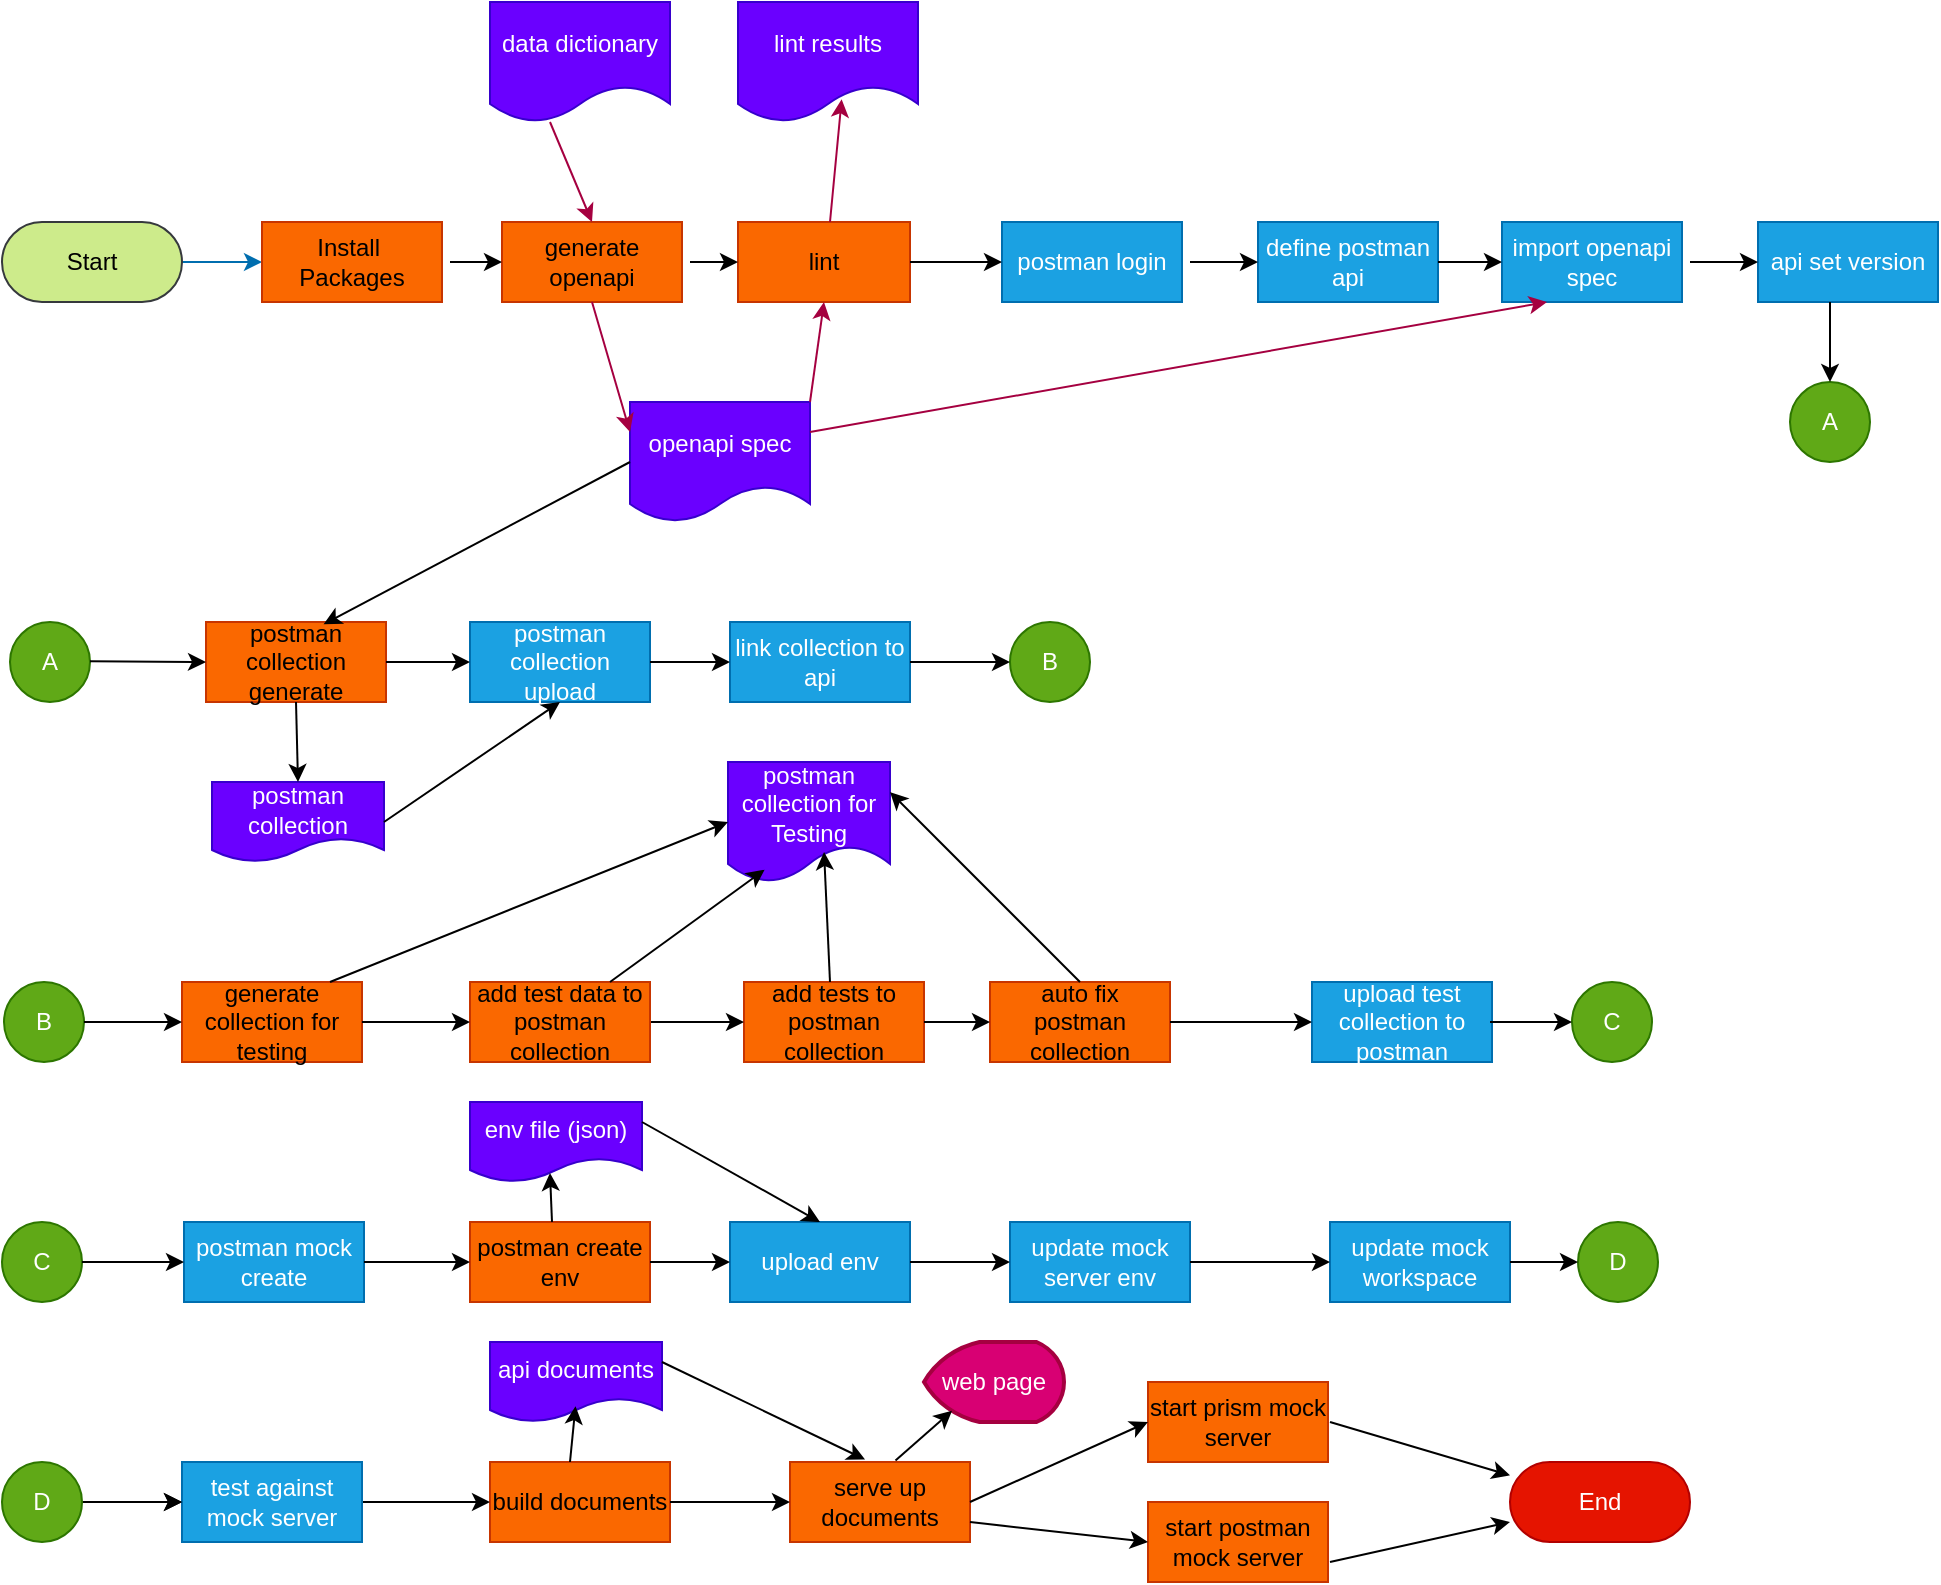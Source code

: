 <mxfile version="24.7.17">
  <diagram id="kgpKYQtTHZ0yAKxKKP6v" name="Page-1">
    <mxGraphModel dx="2441" dy="836" grid="1" gridSize="10" guides="1" tooltips="1" connect="1" arrows="1" fold="1" page="1" pageScale="1" pageWidth="1100" pageHeight="850" math="0" shadow="0">
      <root>
        <mxCell id="0" />
        <mxCell id="1" parent="0" />
        <mxCell id="soAuHpVcPObN9e2wOpiU-68" style="edgeStyle=orthogonalEdgeStyle;rounded=0;orthogonalLoop=1;jettySize=auto;html=1;exitX=1;exitY=0.5;exitDx=0;exitDy=0;entryX=0;entryY=0.5;entryDx=0;entryDy=0;fillColor=#1ba1e2;strokeColor=#006EAF;" edge="1" parent="1" source="3nuBFxr9cyL0pnOWT2aG-6" target="soAuHpVcPObN9e2wOpiU-8">
          <mxGeometry relative="1" as="geometry" />
        </mxCell>
        <mxCell id="3nuBFxr9cyL0pnOWT2aG-6" value="Start" style="rounded=1;whiteSpace=wrap;html=1;arcSize=50;fillColor=#cdeb8b;strokeColor=#36393d;" parent="1" vertex="1">
          <mxGeometry x="-1034" y="150" width="90" height="40" as="geometry" />
        </mxCell>
        <mxCell id="3nuBFxr9cyL0pnOWT2aG-7" value="serve up documents" style="rounded=0;whiteSpace=wrap;html=1;fillColor=#fa6800;fontColor=#000000;strokeColor=#C73500;" parent="1" vertex="1">
          <mxGeometry x="-640" y="770" width="90" height="40" as="geometry" />
        </mxCell>
        <mxCell id="3nuBFxr9cyL0pnOWT2aG-17" value="postman login" style="rounded=0;whiteSpace=wrap;html=1;fillColor=#1ba1e2;fontColor=#ffffff;strokeColor=#006EAF;" parent="1" vertex="1">
          <mxGeometry x="-534" y="150" width="90" height="40" as="geometry" />
        </mxCell>
        <mxCell id="3nuBFxr9cyL0pnOWT2aG-10" value="define postman api" style="rounded=0;whiteSpace=wrap;html=1;fillColor=#1ba1e2;fontColor=#ffffff;strokeColor=#006EAF;" parent="1" vertex="1">
          <mxGeometry x="-406" y="150" width="90" height="40" as="geometry" />
        </mxCell>
        <mxCell id="3nuBFxr9cyL0pnOWT2aG-20" value="build documents" style="rounded=0;whiteSpace=wrap;html=1;fillColor=#fa6800;fontColor=#000000;strokeColor=#C73500;" parent="1" vertex="1">
          <mxGeometry x="-790" y="770" width="90" height="40" as="geometry" />
        </mxCell>
        <mxCell id="3nuBFxr9cyL0pnOWT2aG-14" value="End" style="rounded=1;whiteSpace=wrap;html=1;arcSize=50;fillColor=#e51400;fontColor=#ffffff;strokeColor=#B20000;" parent="1" vertex="1">
          <mxGeometry x="-280" y="770" width="90" height="40" as="geometry" />
        </mxCell>
        <mxCell id="soAuHpVcPObN9e2wOpiU-4" value="postman collection upload" style="rounded=0;whiteSpace=wrap;html=1;fillColor=#1ba1e2;fontColor=#ffffff;strokeColor=#006EAF;" vertex="1" parent="1">
          <mxGeometry x="-800" y="350.0" width="90" height="40" as="geometry" />
        </mxCell>
        <mxCell id="soAuHpVcPObN9e2wOpiU-5" value="postman collection generate" style="rounded=0;whiteSpace=wrap;html=1;fillColor=#fa6800;fontColor=#000000;strokeColor=#C73500;" vertex="1" parent="1">
          <mxGeometry x="-932" y="350.0" width="90" height="40" as="geometry" />
        </mxCell>
        <mxCell id="soAuHpVcPObN9e2wOpiU-6" value="lint" style="rounded=0;whiteSpace=wrap;html=1;fillColor=#fa6800;fontColor=#000000;strokeColor=#C73500;" vertex="1" parent="1">
          <mxGeometry x="-666" y="150" width="86" height="40" as="geometry" />
        </mxCell>
        <mxCell id="soAuHpVcPObN9e2wOpiU-8" value="Install&amp;nbsp;&lt;div&gt;Packages&lt;/div&gt;" style="rounded=0;whiteSpace=wrap;html=1;fillColor=#fa6800;fontColor=#000000;strokeColor=#C73500;" vertex="1" parent="1">
          <mxGeometry x="-904" y="150" width="90" height="40" as="geometry" />
        </mxCell>
        <mxCell id="soAuHpVcPObN9e2wOpiU-10" value="upload env" style="rounded=0;whiteSpace=wrap;html=1;fillColor=#1ba1e2;fontColor=#ffffff;strokeColor=#006EAF;" vertex="1" parent="1">
          <mxGeometry x="-670" y="650" width="90" height="40" as="geometry" />
        </mxCell>
        <mxCell id="soAuHpVcPObN9e2wOpiU-11" value="postman create env" style="rounded=0;whiteSpace=wrap;html=1;fillColor=#fa6800;fontColor=#000000;strokeColor=#C73500;" vertex="1" parent="1">
          <mxGeometry x="-800" y="650" width="90" height="40" as="geometry" />
        </mxCell>
        <mxCell id="soAuHpVcPObN9e2wOpiU-12" value="postman mock create" style="rounded=0;whiteSpace=wrap;html=1;fillColor=#1ba1e2;fontColor=#ffffff;strokeColor=#006EAF;" vertex="1" parent="1">
          <mxGeometry x="-943" y="650" width="90" height="40" as="geometry" />
        </mxCell>
        <mxCell id="soAuHpVcPObN9e2wOpiU-13" value="upload test collection to postman" style="rounded=0;whiteSpace=wrap;html=1;fillColor=#1ba1e2;strokeColor=#006EAF;fontColor=#ffffff;" vertex="1" parent="1">
          <mxGeometry x="-379" y="530.0" width="90" height="40" as="geometry" />
        </mxCell>
        <mxCell id="soAuHpVcPObN9e2wOpiU-14" value="add tests to postman collection" style="rounded=0;whiteSpace=wrap;html=1;fillColor=#fa6800;strokeColor=#C73500;fontColor=#000000;" vertex="1" parent="1">
          <mxGeometry x="-663" y="530.0" width="90" height="40" as="geometry" />
        </mxCell>
        <mxCell id="soAuHpVcPObN9e2wOpiU-15" value="auto fix postman collection" style="rounded=0;whiteSpace=wrap;html=1;fillColor=#fa6800;strokeColor=#C73500;fontColor=#000000;" vertex="1" parent="1">
          <mxGeometry x="-540" y="530.0" width="90" height="40" as="geometry" />
        </mxCell>
        <mxCell id="soAuHpVcPObN9e2wOpiU-16" value="generate openapi" style="rounded=0;whiteSpace=wrap;html=1;fillColor=#fa6800;fontColor=#000000;strokeColor=#C73500;" vertex="1" parent="1">
          <mxGeometry x="-784" y="150" width="90" height="40" as="geometry" />
        </mxCell>
        <mxCell id="soAuHpVcPObN9e2wOpiU-17" value="import openapi spec" style="rounded=0;whiteSpace=wrap;html=1;fillColor=#1ba1e2;fontColor=#ffffff;strokeColor=#006EAF;" vertex="1" parent="1">
          <mxGeometry x="-284" y="150" width="90" height="40" as="geometry" />
        </mxCell>
        <mxCell id="soAuHpVcPObN9e2wOpiU-18" value="api set version" style="rounded=0;whiteSpace=wrap;html=1;fillColor=#1ba1e2;fontColor=#ffffff;strokeColor=#006EAF;" vertex="1" parent="1">
          <mxGeometry x="-156" y="150" width="90" height="40" as="geometry" />
        </mxCell>
        <mxCell id="soAuHpVcPObN9e2wOpiU-101" style="edgeStyle=orthogonalEdgeStyle;rounded=0;orthogonalLoop=1;jettySize=auto;html=1;exitX=1;exitY=0.5;exitDx=0;exitDy=0;entryX=0;entryY=0.5;entryDx=0;entryDy=0;" edge="1" parent="1" source="soAuHpVcPObN9e2wOpiU-19" target="soAuHpVcPObN9e2wOpiU-14">
          <mxGeometry relative="1" as="geometry" />
        </mxCell>
        <mxCell id="soAuHpVcPObN9e2wOpiU-19" value="add test data to postman collection" style="rounded=0;whiteSpace=wrap;html=1;fillColor=#fa6800;strokeColor=#C73500;fontColor=#000000;" vertex="1" parent="1">
          <mxGeometry x="-800" y="530.0" width="90" height="40" as="geometry" />
        </mxCell>
        <mxCell id="soAuHpVcPObN9e2wOpiU-125" style="edgeStyle=orthogonalEdgeStyle;rounded=0;orthogonalLoop=1;jettySize=auto;html=1;exitX=1;exitY=0.5;exitDx=0;exitDy=0;entryX=0;entryY=0.5;entryDx=0;entryDy=0;" edge="1" parent="1" source="soAuHpVcPObN9e2wOpiU-23" target="3nuBFxr9cyL0pnOWT2aG-20">
          <mxGeometry relative="1" as="geometry" />
        </mxCell>
        <mxCell id="soAuHpVcPObN9e2wOpiU-23" value="test against mock server" style="rounded=0;whiteSpace=wrap;html=1;fillColor=#1ba1e2;fontColor=#ffffff;strokeColor=#006EAF;" vertex="1" parent="1">
          <mxGeometry x="-944" y="770" width="90" height="40" as="geometry" />
        </mxCell>
        <mxCell id="soAuHpVcPObN9e2wOpiU-24" value="start postman mock server" style="rounded=0;whiteSpace=wrap;html=1;fillColor=#fa6800;fontColor=#000000;strokeColor=#C73500;" vertex="1" parent="1">
          <mxGeometry x="-461" y="790" width="90" height="40" as="geometry" />
        </mxCell>
        <mxCell id="soAuHpVcPObN9e2wOpiU-26" value="update mock workspace" style="rounded=0;whiteSpace=wrap;html=1;fillColor=#1ba1e2;fontColor=#ffffff;strokeColor=#006EAF;" vertex="1" parent="1">
          <mxGeometry x="-370" y="650" width="90" height="40" as="geometry" />
        </mxCell>
        <mxCell id="soAuHpVcPObN9e2wOpiU-33" value="link collection to api" style="rounded=0;whiteSpace=wrap;html=1;fillColor=#1ba1e2;fontColor=#ffffff;strokeColor=#006EAF;" vertex="1" parent="1">
          <mxGeometry x="-670" y="350" width="90" height="40" as="geometry" />
        </mxCell>
        <mxCell id="soAuHpVcPObN9e2wOpiU-36" value="start pris&lt;span style=&quot;color: rgba(0, 0, 0, 0); font-family: monospace; font-size: 0px; text-align: start; text-wrap: nowrap;&quot;&gt;%3CmxGraphModel%3E%3Croot%3E%3CmxCell%20id%3D%220%22%2F%3E%3CmxCell%20id%3D%221%22%20parent%3D%220%22%2F%3E%3CmxCell%20id%3D%222%22%20value%3D%22build%20documents%22%20style%3D%22rounded%3D0%3BwhiteSpace%3Dwrap%3Bhtml%3D1%3B%22%20vertex%3D%221%22%20parent%3D%221%22%3E%3CmxGeometry%20x%3D%22-1078%22%20y%3D%22520%22%20width%3D%2290%22%20height%3D%2240%22%20as%3D%22geometry%22%2F%3E%3C%2FmxCell%3E%3C%2Froot%3E%3C%2FmxGraphModel%3E&lt;/span&gt;&lt;span style=&quot;color: rgba(0, 0, 0, 0); font-family: monospace; font-size: 0px; text-align: start; text-wrap: nowrap;&quot;&gt;%3CmxGraphModel%3E%3Croot%3E%3CmxCell%20id%3D%220%22%2F%3E%3CmxCell%20id%3D%221%22%20parent%3D%220%22%2F%3E%3CmxCell%20id%3D%222%22%20value%3D%22build%20documents%22%20style%3D%22rounded%3D0%3BwhiteSpace%3Dwrap%3Bhtml%3D1%3B%22%20vertex%3D%221%22%20parent%3D%221%22%3E%3CmxGeometry%20x%3D%22-1078%22%20y%3D%22520%22%20width%3D%2290%22%20height%3D%2240%22%20as%3D%22geometry%22%2F%3E%3C%2FmxCell%3E%3C%2Froot%3E%3C%2FmxGraphModel%3E&lt;/span&gt;m mock server" style="rounded=0;whiteSpace=wrap;html=1;fillColor=#fa6800;fontColor=#000000;strokeColor=#C73500;" vertex="1" parent="1">
          <mxGeometry x="-461" y="730" width="90" height="40" as="geometry" />
        </mxCell>
        <mxCell id="soAuHpVcPObN9e2wOpiU-37" value="update mock server env" style="rounded=0;whiteSpace=wrap;html=1;fillColor=#1ba1e2;fontColor=#ffffff;strokeColor=#006EAF;" vertex="1" parent="1">
          <mxGeometry x="-530" y="650" width="90" height="40" as="geometry" />
        </mxCell>
        <mxCell id="soAuHpVcPObN9e2wOpiU-47" value="postman collection" style="shape=document;whiteSpace=wrap;html=1;boundedLbl=1;fillColor=#6a00ff;fontColor=#ffffff;strokeColor=#3700CC;" vertex="1" parent="1">
          <mxGeometry x="-929" y="430" width="86" height="40" as="geometry" />
        </mxCell>
        <mxCell id="soAuHpVcPObN9e2wOpiU-48" value="data dictionary" style="shape=document;whiteSpace=wrap;html=1;boundedLbl=1;fillColor=#6a00ff;fontColor=#ffffff;strokeColor=#3700CC;" vertex="1" parent="1">
          <mxGeometry x="-790" y="40" width="90" height="60" as="geometry" />
        </mxCell>
        <mxCell id="soAuHpVcPObN9e2wOpiU-53" value="openapi spec" style="shape=document;whiteSpace=wrap;html=1;boundedLbl=1;fillColor=#6a00ff;fontColor=#ffffff;strokeColor=#3700CC;" vertex="1" parent="1">
          <mxGeometry x="-720" y="240" width="90" height="60" as="geometry" />
        </mxCell>
        <mxCell id="soAuHpVcPObN9e2wOpiU-56" value="" style="endArrow=classic;html=1;rounded=0;exitX=0.5;exitY=1;exitDx=0;exitDy=0;fillColor=#d80073;strokeColor=#A50040;entryX=0;entryY=0.25;entryDx=0;entryDy=0;" edge="1" parent="1" source="soAuHpVcPObN9e2wOpiU-16" target="soAuHpVcPObN9e2wOpiU-53">
          <mxGeometry width="50" height="50" relative="1" as="geometry">
            <mxPoint x="-900" y="320" as="sourcePoint" />
            <mxPoint x="-670" y="260" as="targetPoint" />
          </mxGeometry>
        </mxCell>
        <mxCell id="soAuHpVcPObN9e2wOpiU-57" value="" style="endArrow=classic;html=1;rounded=0;entryX=0.5;entryY=1;entryDx=0;entryDy=0;fillColor=#d80073;strokeColor=#A50040;" edge="1" parent="1" target="soAuHpVcPObN9e2wOpiU-6">
          <mxGeometry width="50" height="50" relative="1" as="geometry">
            <mxPoint x="-630" y="240" as="sourcePoint" />
            <mxPoint x="-640" y="180" as="targetPoint" />
          </mxGeometry>
        </mxCell>
        <mxCell id="soAuHpVcPObN9e2wOpiU-60" value="" style="endArrow=classic;html=1;rounded=0;entryX=0.25;entryY=1;entryDx=0;entryDy=0;fillColor=#d80073;strokeColor=#A50040;exitX=1;exitY=0.25;exitDx=0;exitDy=0;" edge="1" parent="1" source="soAuHpVcPObN9e2wOpiU-53" target="soAuHpVcPObN9e2wOpiU-17">
          <mxGeometry relative="1" as="geometry">
            <mxPoint x="-580" y="260" as="sourcePoint" />
            <mxPoint x="-480" y="260" as="targetPoint" />
          </mxGeometry>
        </mxCell>
        <mxCell id="soAuHpVcPObN9e2wOpiU-66" value="" style="endArrow=classic;html=1;rounded=0;entryX=0.5;entryY=0;entryDx=0;entryDy=0;fillColor=#d80073;strokeColor=#A50040;" edge="1" parent="1" target="soAuHpVcPObN9e2wOpiU-16">
          <mxGeometry width="50" height="50" relative="1" as="geometry">
            <mxPoint x="-760" y="100" as="sourcePoint" />
            <mxPoint x="-710" y="50" as="targetPoint" />
          </mxGeometry>
        </mxCell>
        <mxCell id="soAuHpVcPObN9e2wOpiU-69" value="" style="endArrow=classic;html=1;rounded=0;entryX=0;entryY=0.5;entryDx=0;entryDy=0;" edge="1" parent="1" target="soAuHpVcPObN9e2wOpiU-16">
          <mxGeometry width="50" height="50" relative="1" as="geometry">
            <mxPoint x="-810" y="170" as="sourcePoint" />
            <mxPoint x="-760" y="130" as="targetPoint" />
          </mxGeometry>
        </mxCell>
        <mxCell id="soAuHpVcPObN9e2wOpiU-71" value="" style="endArrow=classic;html=1;rounded=0;entryX=0;entryY=0.5;entryDx=0;entryDy=0;" edge="1" parent="1" target="soAuHpVcPObN9e2wOpiU-6">
          <mxGeometry width="50" height="50" relative="1" as="geometry">
            <mxPoint x="-690" y="170" as="sourcePoint" />
            <mxPoint x="-650" y="130" as="targetPoint" />
            <Array as="points">
              <mxPoint x="-690" y="170" />
            </Array>
          </mxGeometry>
        </mxCell>
        <mxCell id="soAuHpVcPObN9e2wOpiU-73" value="" style="endArrow=classic;html=1;rounded=0;entryX=0;entryY=0.5;entryDx=0;entryDy=0;" edge="1" parent="1" target="3nuBFxr9cyL0pnOWT2aG-17">
          <mxGeometry width="50" height="50" relative="1" as="geometry">
            <mxPoint x="-580" y="170" as="sourcePoint" />
            <mxPoint x="-530" y="130" as="targetPoint" />
          </mxGeometry>
        </mxCell>
        <mxCell id="soAuHpVcPObN9e2wOpiU-74" value="" style="endArrow=classic;html=1;rounded=0;entryX=0;entryY=0.5;entryDx=0;entryDy=0;" edge="1" parent="1" target="3nuBFxr9cyL0pnOWT2aG-10">
          <mxGeometry width="50" height="50" relative="1" as="geometry">
            <mxPoint x="-440" y="170" as="sourcePoint" />
            <mxPoint x="-390" y="130" as="targetPoint" />
          </mxGeometry>
        </mxCell>
        <mxCell id="soAuHpVcPObN9e2wOpiU-75" value="" style="endArrow=classic;html=1;rounded=0;entryX=0;entryY=0.5;entryDx=0;entryDy=0;" edge="1" parent="1" source="3nuBFxr9cyL0pnOWT2aG-10" target="soAuHpVcPObN9e2wOpiU-17">
          <mxGeometry width="50" height="50" relative="1" as="geometry">
            <mxPoint x="-310" y="170" as="sourcePoint" />
            <mxPoint x="-270" y="130" as="targetPoint" />
          </mxGeometry>
        </mxCell>
        <mxCell id="soAuHpVcPObN9e2wOpiU-77" value="" style="endArrow=classic;html=1;rounded=0;entryX=0;entryY=0.5;entryDx=0;entryDy=0;" edge="1" parent="1" target="soAuHpVcPObN9e2wOpiU-18">
          <mxGeometry width="50" height="50" relative="1" as="geometry">
            <mxPoint x="-190" y="170" as="sourcePoint" />
            <mxPoint x="-150" y="120" as="targetPoint" />
          </mxGeometry>
        </mxCell>
        <mxCell id="soAuHpVcPObN9e2wOpiU-78" value="A" style="ellipse;whiteSpace=wrap;html=1;aspect=fixed;fillColor=#60a917;fontColor=#ffffff;strokeColor=#2D7600;" vertex="1" parent="1">
          <mxGeometry x="-140" y="230" width="40" height="40" as="geometry" />
        </mxCell>
        <mxCell id="soAuHpVcPObN9e2wOpiU-79" value="A" style="ellipse;whiteSpace=wrap;html=1;aspect=fixed;fillColor=#60a917;fontColor=#ffffff;strokeColor=#2D7600;" vertex="1" parent="1">
          <mxGeometry x="-1030" y="350" width="40" height="40" as="geometry" />
        </mxCell>
        <mxCell id="soAuHpVcPObN9e2wOpiU-81" value="" style="endArrow=classic;html=1;rounded=0;entryX=0.5;entryY=0;entryDx=0;entryDy=0;" edge="1" parent="1" target="soAuHpVcPObN9e2wOpiU-78">
          <mxGeometry width="50" height="50" relative="1" as="geometry">
            <mxPoint x="-120" y="190" as="sourcePoint" />
            <mxPoint x="-70" y="140" as="targetPoint" />
          </mxGeometry>
        </mxCell>
        <mxCell id="soAuHpVcPObN9e2wOpiU-84" value="" style="endArrow=classic;html=1;rounded=0;entryX=0;entryY=0.5;entryDx=0;entryDy=0;" edge="1" parent="1" target="soAuHpVcPObN9e2wOpiU-5">
          <mxGeometry width="50" height="50" relative="1" as="geometry">
            <mxPoint x="-990" y="369.6" as="sourcePoint" />
            <mxPoint x="-940" y="369.6" as="targetPoint" />
          </mxGeometry>
        </mxCell>
        <mxCell id="soAuHpVcPObN9e2wOpiU-90" value="lint results" style="shape=document;whiteSpace=wrap;html=1;boundedLbl=1;fillColor=#6a00ff;fontColor=#ffffff;strokeColor=#3700CC;" vertex="1" parent="1">
          <mxGeometry x="-666" y="40" width="90" height="60" as="geometry" />
        </mxCell>
        <mxCell id="soAuHpVcPObN9e2wOpiU-91" value="" style="endArrow=classic;html=1;rounded=0;entryX=0.576;entryY=0.811;entryDx=0;entryDy=0;entryPerimeter=0;fillColor=#d80073;strokeColor=#A50040;" edge="1" parent="1" target="soAuHpVcPObN9e2wOpiU-90">
          <mxGeometry width="50" height="50" relative="1" as="geometry">
            <mxPoint x="-620" y="150" as="sourcePoint" />
            <mxPoint x="-570" y="100" as="targetPoint" />
          </mxGeometry>
        </mxCell>
        <mxCell id="soAuHpVcPObN9e2wOpiU-93" value="generate collection for testing" style="rounded=0;whiteSpace=wrap;html=1;fillColor=#fa6800;strokeColor=#C73500;fontColor=#000000;" vertex="1" parent="1">
          <mxGeometry x="-944" y="530.0" width="90" height="40" as="geometry" />
        </mxCell>
        <mxCell id="soAuHpVcPObN9e2wOpiU-95" value="" style="endArrow=classic;html=1;rounded=0;entryX=0;entryY=0.5;entryDx=0;entryDy=0;exitX=1;exitY=0.5;exitDx=0;exitDy=0;" edge="1" parent="1" source="soAuHpVcPObN9e2wOpiU-5" target="soAuHpVcPObN9e2wOpiU-4">
          <mxGeometry width="50" height="50" relative="1" as="geometry">
            <mxPoint x="-836" y="370" as="sourcePoint" />
            <mxPoint x="-796" y="320" as="targetPoint" />
          </mxGeometry>
        </mxCell>
        <mxCell id="soAuHpVcPObN9e2wOpiU-96" value="" style="endArrow=classic;html=1;rounded=0;entryX=0;entryY=0.5;entryDx=0;entryDy=0;" edge="1" parent="1" target="soAuHpVcPObN9e2wOpiU-33">
          <mxGeometry width="50" height="50" relative="1" as="geometry">
            <mxPoint x="-710" y="370" as="sourcePoint" />
            <mxPoint x="-666" y="320" as="targetPoint" />
          </mxGeometry>
        </mxCell>
        <mxCell id="soAuHpVcPObN9e2wOpiU-97" value="" style="endArrow=classic;html=1;rounded=0;entryX=0;entryY=0.5;entryDx=0;entryDy=0;exitX=1;exitY=0.5;exitDx=0;exitDy=0;" edge="1" parent="1" source="soAuHpVcPObN9e2wOpiU-12" target="soAuHpVcPObN9e2wOpiU-11">
          <mxGeometry width="50" height="50" relative="1" as="geometry">
            <mxPoint x="-836" y="660" as="sourcePoint" />
            <mxPoint x="-786" y="610" as="targetPoint" />
          </mxGeometry>
        </mxCell>
        <mxCell id="soAuHpVcPObN9e2wOpiU-100" value="" style="endArrow=classic;html=1;rounded=0;exitX=1;exitY=0.5;exitDx=0;exitDy=0;" edge="1" parent="1" source="soAuHpVcPObN9e2wOpiU-15">
          <mxGeometry width="50" height="50" relative="1" as="geometry">
            <mxPoint x="-435" y="550" as="sourcePoint" />
            <mxPoint x="-379" y="550" as="targetPoint" />
          </mxGeometry>
        </mxCell>
        <mxCell id="soAuHpVcPObN9e2wOpiU-104" value="" style="endArrow=classic;html=1;rounded=0;exitX=1;exitY=0.5;exitDx=0;exitDy=0;entryX=0;entryY=0.5;entryDx=0;entryDy=0;" edge="1" parent="1" source="soAuHpVcPObN9e2wOpiU-14" target="soAuHpVcPObN9e2wOpiU-15">
          <mxGeometry width="50" height="50" relative="1" as="geometry">
            <mxPoint x="-569" y="550" as="sourcePoint" />
            <mxPoint x="-529" y="550" as="targetPoint" />
          </mxGeometry>
        </mxCell>
        <mxCell id="soAuHpVcPObN9e2wOpiU-105" value="" style="endArrow=classic;html=1;rounded=0;entryX=0;entryY=0.5;entryDx=0;entryDy=0;exitX=1;exitY=0.5;exitDx=0;exitDy=0;" edge="1" parent="1" source="soAuHpVcPObN9e2wOpiU-11" target="soAuHpVcPObN9e2wOpiU-10">
          <mxGeometry width="50" height="50" relative="1" as="geometry">
            <mxPoint x="-706" y="670" as="sourcePoint" />
            <mxPoint x="-666" y="620" as="targetPoint" />
          </mxGeometry>
        </mxCell>
        <mxCell id="soAuHpVcPObN9e2wOpiU-106" value="" style="endArrow=classic;html=1;rounded=0;entryX=0;entryY=0.5;entryDx=0;entryDy=0;exitX=1;exitY=0.5;exitDx=0;exitDy=0;" edge="1" parent="1" source="soAuHpVcPObN9e2wOpiU-10" target="soAuHpVcPObN9e2wOpiU-37">
          <mxGeometry width="50" height="50" relative="1" as="geometry">
            <mxPoint x="-586" y="680" as="sourcePoint" />
            <mxPoint x="-536" y="630" as="targetPoint" />
          </mxGeometry>
        </mxCell>
        <mxCell id="soAuHpVcPObN9e2wOpiU-107" value="" style="endArrow=classic;html=1;rounded=0;exitX=1;exitY=0.5;exitDx=0;exitDy=0;entryX=0;entryY=0.5;entryDx=0;entryDy=0;" edge="1" parent="1" source="soAuHpVcPObN9e2wOpiU-37" target="soAuHpVcPObN9e2wOpiU-26">
          <mxGeometry width="50" height="50" relative="1" as="geometry">
            <mxPoint x="-446" y="680" as="sourcePoint" />
            <mxPoint x="-376" y="680" as="targetPoint" />
          </mxGeometry>
        </mxCell>
        <mxCell id="soAuHpVcPObN9e2wOpiU-110" value="C" style="ellipse;whiteSpace=wrap;html=1;aspect=fixed;fillColor=#60a917;fontColor=#ffffff;strokeColor=#2D7600;" vertex="1" parent="1">
          <mxGeometry x="-249" y="530" width="40" height="40" as="geometry" />
        </mxCell>
        <mxCell id="soAuHpVcPObN9e2wOpiU-111" value="B" style="ellipse;whiteSpace=wrap;html=1;aspect=fixed;fillColor=#60a917;fontColor=#ffffff;strokeColor=#2D7600;" vertex="1" parent="1">
          <mxGeometry x="-1033" y="530" width="40" height="40" as="geometry" />
        </mxCell>
        <mxCell id="soAuHpVcPObN9e2wOpiU-112" value="B" style="ellipse;whiteSpace=wrap;html=1;aspect=fixed;fillColor=#60a917;fontColor=#ffffff;strokeColor=#2D7600;" vertex="1" parent="1">
          <mxGeometry x="-530" y="350" width="40" height="40" as="geometry" />
        </mxCell>
        <mxCell id="soAuHpVcPObN9e2wOpiU-166" value="" style="edgeStyle=orthogonalEdgeStyle;rounded=0;orthogonalLoop=1;jettySize=auto;html=1;" edge="1" parent="1" source="soAuHpVcPObN9e2wOpiU-114" target="soAuHpVcPObN9e2wOpiU-23">
          <mxGeometry relative="1" as="geometry" />
        </mxCell>
        <mxCell id="soAuHpVcPObN9e2wOpiU-114" value="D" style="ellipse;whiteSpace=wrap;html=1;aspect=fixed;fillColor=#60a917;fontColor=#ffffff;strokeColor=#2D7600;" vertex="1" parent="1">
          <mxGeometry x="-1034" y="770" width="40" height="40" as="geometry" />
        </mxCell>
        <mxCell id="soAuHpVcPObN9e2wOpiU-115" value="D" style="ellipse;whiteSpace=wrap;html=1;aspect=fixed;fillColor=#60a917;fontColor=#ffffff;strokeColor=#2D7600;" vertex="1" parent="1">
          <mxGeometry x="-246" y="650" width="40" height="40" as="geometry" />
        </mxCell>
        <mxCell id="soAuHpVcPObN9e2wOpiU-116" value="C" style="ellipse;whiteSpace=wrap;html=1;aspect=fixed;fillColor=#60a917;fontColor=#ffffff;strokeColor=#2D7600;" vertex="1" parent="1">
          <mxGeometry x="-1034" y="650" width="40" height="40" as="geometry" />
        </mxCell>
        <mxCell id="soAuHpVcPObN9e2wOpiU-119" value="" style="endArrow=classic;html=1;rounded=0;entryX=0.5;entryY=0;entryDx=0;entryDy=0;exitX=0.5;exitY=1;exitDx=0;exitDy=0;" edge="1" parent="1" source="soAuHpVcPObN9e2wOpiU-5" target="soAuHpVcPObN9e2wOpiU-47">
          <mxGeometry width="50" height="50" relative="1" as="geometry">
            <mxPoint x="-900" y="450" as="sourcePoint" />
            <mxPoint x="-850" y="400" as="targetPoint" />
          </mxGeometry>
        </mxCell>
        <mxCell id="soAuHpVcPObN9e2wOpiU-121" value="" style="endArrow=classic;html=1;rounded=0;entryX=0.5;entryY=1;entryDx=0;entryDy=0;exitX=1;exitY=0.5;exitDx=0;exitDy=0;" edge="1" parent="1" source="soAuHpVcPObN9e2wOpiU-47" target="soAuHpVcPObN9e2wOpiU-4">
          <mxGeometry width="50" height="50" relative="1" as="geometry">
            <mxPoint x="-850" y="500" as="sourcePoint" />
            <mxPoint x="-800" y="450" as="targetPoint" />
          </mxGeometry>
        </mxCell>
        <mxCell id="soAuHpVcPObN9e2wOpiU-123" value="" style="endArrow=classic;html=1;rounded=0;exitX=0;exitY=0.5;exitDx=0;exitDy=0;entryX=0.653;entryY=0.029;entryDx=0;entryDy=0;entryPerimeter=0;" edge="1" parent="1" source="soAuHpVcPObN9e2wOpiU-53" target="soAuHpVcPObN9e2wOpiU-5">
          <mxGeometry width="50" height="50" relative="1" as="geometry">
            <mxPoint x="-750" y="340" as="sourcePoint" />
            <mxPoint x="-700" y="290" as="targetPoint" />
          </mxGeometry>
        </mxCell>
        <mxCell id="soAuHpVcPObN9e2wOpiU-126" value="postman collection for Testing" style="shape=document;whiteSpace=wrap;html=1;boundedLbl=1;fillColor=#6a00ff;fontColor=#ffffff;strokeColor=#3700CC;" vertex="1" parent="1">
          <mxGeometry x="-671" y="420" width="81" height="60" as="geometry" />
        </mxCell>
        <mxCell id="soAuHpVcPObN9e2wOpiU-128" value="" style="endArrow=classic;html=1;rounded=0;entryX=0;entryY=0.5;entryDx=0;entryDy=0;" edge="1" parent="1" target="soAuHpVcPObN9e2wOpiU-126">
          <mxGeometry width="50" height="50" relative="1" as="geometry">
            <mxPoint x="-870" y="530" as="sourcePoint" />
            <mxPoint x="-820" y="480" as="targetPoint" />
          </mxGeometry>
        </mxCell>
        <mxCell id="soAuHpVcPObN9e2wOpiU-130" value="" style="endArrow=classic;html=1;rounded=0;entryX=0.226;entryY=0.898;entryDx=0;entryDy=0;entryPerimeter=0;" edge="1" parent="1" target="soAuHpVcPObN9e2wOpiU-126">
          <mxGeometry width="50" height="50" relative="1" as="geometry">
            <mxPoint x="-730" y="530" as="sourcePoint" />
            <mxPoint x="-680" y="480" as="targetPoint" />
          </mxGeometry>
        </mxCell>
        <mxCell id="soAuHpVcPObN9e2wOpiU-132" value="" style="endArrow=classic;html=1;rounded=0;entryX=0.593;entryY=0.75;entryDx=0;entryDy=0;entryPerimeter=0;" edge="1" parent="1" target="soAuHpVcPObN9e2wOpiU-126">
          <mxGeometry width="50" height="50" relative="1" as="geometry">
            <mxPoint x="-620" y="530" as="sourcePoint" />
            <mxPoint x="-570" y="480" as="targetPoint" />
          </mxGeometry>
        </mxCell>
        <mxCell id="soAuHpVcPObN9e2wOpiU-134" value="" style="endArrow=classic;html=1;rounded=0;entryX=1;entryY=0.25;entryDx=0;entryDy=0;exitX=0.5;exitY=0;exitDx=0;exitDy=0;" edge="1" parent="1" source="soAuHpVcPObN9e2wOpiU-15" target="soAuHpVcPObN9e2wOpiU-126">
          <mxGeometry width="50" height="50" relative="1" as="geometry">
            <mxPoint x="-490" y="580" as="sourcePoint" />
            <mxPoint x="-440" y="530" as="targetPoint" />
          </mxGeometry>
        </mxCell>
        <mxCell id="soAuHpVcPObN9e2wOpiU-136" value="env file (json)" style="shape=document;whiteSpace=wrap;html=1;boundedLbl=1;fillColor=#6a00ff;fontColor=#ffffff;strokeColor=#3700CC;" vertex="1" parent="1">
          <mxGeometry x="-800" y="590" width="86" height="40" as="geometry" />
        </mxCell>
        <mxCell id="soAuHpVcPObN9e2wOpiU-138" value="" style="endArrow=classic;html=1;rounded=0;entryX=0.465;entryY=0.886;entryDx=0;entryDy=0;entryPerimeter=0;" edge="1" parent="1" target="soAuHpVcPObN9e2wOpiU-136">
          <mxGeometry width="50" height="50" relative="1" as="geometry">
            <mxPoint x="-759" y="650" as="sourcePoint" />
            <mxPoint x="-709" y="600" as="targetPoint" />
          </mxGeometry>
        </mxCell>
        <mxCell id="soAuHpVcPObN9e2wOpiU-141" value="" style="endArrow=classic;html=1;rounded=0;exitX=1;exitY=0.5;exitDx=0;exitDy=0;" edge="1" parent="1" source="soAuHpVcPObN9e2wOpiU-93" target="soAuHpVcPObN9e2wOpiU-19">
          <mxGeometry width="50" height="50" relative="1" as="geometry">
            <mxPoint x="-850" y="550" as="sourcePoint" />
            <mxPoint x="-790" y="550" as="targetPoint" />
          </mxGeometry>
        </mxCell>
        <mxCell id="soAuHpVcPObN9e2wOpiU-144" value="" style="endArrow=classic;html=1;rounded=0;entryX=0.5;entryY=0;entryDx=0;entryDy=0;exitX=1;exitY=0.25;exitDx=0;exitDy=0;" edge="1" parent="1" source="soAuHpVcPObN9e2wOpiU-136" target="soAuHpVcPObN9e2wOpiU-10">
          <mxGeometry width="50" height="50" relative="1" as="geometry">
            <mxPoint x="-719" y="600" as="sourcePoint" />
            <mxPoint x="-669" y="550" as="targetPoint" />
          </mxGeometry>
        </mxCell>
        <mxCell id="soAuHpVcPObN9e2wOpiU-147" value="" style="endArrow=classic;html=1;rounded=0;entryX=0;entryY=0.5;entryDx=0;entryDy=0;exitX=1;exitY=0.5;exitDx=0;exitDy=0;" edge="1" parent="1" source="3nuBFxr9cyL0pnOWT2aG-20" target="3nuBFxr9cyL0pnOWT2aG-7">
          <mxGeometry width="50" height="50" relative="1" as="geometry">
            <mxPoint x="-700" y="800" as="sourcePoint" />
            <mxPoint x="-650" y="750" as="targetPoint" />
          </mxGeometry>
        </mxCell>
        <mxCell id="soAuHpVcPObN9e2wOpiU-149" value="api documents" style="shape=document;whiteSpace=wrap;html=1;boundedLbl=1;fillColor=#6a00ff;fontColor=#ffffff;strokeColor=#3700CC;" vertex="1" parent="1">
          <mxGeometry x="-790" y="710" width="86" height="40" as="geometry" />
        </mxCell>
        <mxCell id="soAuHpVcPObN9e2wOpiU-150" value="" style="endArrow=classic;html=1;rounded=0;entryX=0.497;entryY=0.802;entryDx=0;entryDy=0;entryPerimeter=0;" edge="1" parent="1" target="soAuHpVcPObN9e2wOpiU-149">
          <mxGeometry width="50" height="50" relative="1" as="geometry">
            <mxPoint x="-750" y="770" as="sourcePoint" />
            <mxPoint x="-700" y="720" as="targetPoint" />
          </mxGeometry>
        </mxCell>
        <mxCell id="soAuHpVcPObN9e2wOpiU-151" value="" style="endArrow=classic;html=1;rounded=0;entryX=0.417;entryY=-0.031;entryDx=0;entryDy=0;entryPerimeter=0;exitX=1;exitY=0.25;exitDx=0;exitDy=0;" edge="1" parent="1" source="soAuHpVcPObN9e2wOpiU-149" target="3nuBFxr9cyL0pnOWT2aG-7">
          <mxGeometry width="50" height="50" relative="1" as="geometry">
            <mxPoint x="-700" y="730" as="sourcePoint" />
            <mxPoint x="-660" y="680" as="targetPoint" />
          </mxGeometry>
        </mxCell>
        <mxCell id="soAuHpVcPObN9e2wOpiU-152" value="" style="endArrow=classic;html=1;rounded=0;entryX=0;entryY=0.5;entryDx=0;entryDy=0;" edge="1" parent="1" target="soAuHpVcPObN9e2wOpiU-36">
          <mxGeometry width="50" height="50" relative="1" as="geometry">
            <mxPoint x="-550" y="790" as="sourcePoint" />
            <mxPoint x="-500" y="740" as="targetPoint" />
          </mxGeometry>
        </mxCell>
        <mxCell id="soAuHpVcPObN9e2wOpiU-153" value="" style="endArrow=classic;html=1;rounded=0;entryX=0;entryY=0.5;entryDx=0;entryDy=0;" edge="1" parent="1" target="soAuHpVcPObN9e2wOpiU-24">
          <mxGeometry width="50" height="50" relative="1" as="geometry">
            <mxPoint x="-550" y="800" as="sourcePoint" />
            <mxPoint x="-500" y="750" as="targetPoint" />
          </mxGeometry>
        </mxCell>
        <mxCell id="soAuHpVcPObN9e2wOpiU-154" value="" style="endArrow=classic;html=1;rounded=0;" edge="1" parent="1" target="3nuBFxr9cyL0pnOWT2aG-14">
          <mxGeometry width="50" height="50" relative="1" as="geometry">
            <mxPoint x="-370" y="750" as="sourcePoint" />
            <mxPoint x="-320" y="700" as="targetPoint" />
          </mxGeometry>
        </mxCell>
        <mxCell id="soAuHpVcPObN9e2wOpiU-155" value="" style="endArrow=classic;html=1;rounded=0;entryX=0;entryY=0.75;entryDx=0;entryDy=0;" edge="1" parent="1" target="3nuBFxr9cyL0pnOWT2aG-14">
          <mxGeometry width="50" height="50" relative="1" as="geometry">
            <mxPoint x="-370" y="820" as="sourcePoint" />
            <mxPoint x="-320" y="770" as="targetPoint" />
          </mxGeometry>
        </mxCell>
        <mxCell id="soAuHpVcPObN9e2wOpiU-156" value="web page" style="strokeWidth=2;html=1;shape=mxgraph.flowchart.display;whiteSpace=wrap;fillColor=#d80073;fontColor=#ffffff;strokeColor=#A50040;" vertex="1" parent="1">
          <mxGeometry x="-573" y="710" width="70" height="40" as="geometry" />
        </mxCell>
        <mxCell id="soAuHpVcPObN9e2wOpiU-157" value="" style="endArrow=classic;html=1;rounded=0;entryX=0.2;entryY=0.86;entryDx=0;entryDy=0;entryPerimeter=0;exitX=0.586;exitY=-0.019;exitDx=0;exitDy=0;exitPerimeter=0;" edge="1" parent="1" source="3nuBFxr9cyL0pnOWT2aG-7" target="soAuHpVcPObN9e2wOpiU-156">
          <mxGeometry width="50" height="50" relative="1" as="geometry">
            <mxPoint x="-590" y="780" as="sourcePoint" />
            <mxPoint x="-540" y="730" as="targetPoint" />
          </mxGeometry>
        </mxCell>
        <mxCell id="soAuHpVcPObN9e2wOpiU-158" value="" style="endArrow=classic;html=1;rounded=0;entryX=0;entryY=0.5;entryDx=0;entryDy=0;exitX=1;exitY=0.5;exitDx=0;exitDy=0;" edge="1" parent="1" source="soAuHpVcPObN9e2wOpiU-33" target="soAuHpVcPObN9e2wOpiU-112">
          <mxGeometry width="50" height="50" relative="1" as="geometry">
            <mxPoint x="-580" y="380" as="sourcePoint" />
            <mxPoint x="-530" y="330" as="targetPoint" />
          </mxGeometry>
        </mxCell>
        <mxCell id="soAuHpVcPObN9e2wOpiU-159" value="" style="endArrow=classic;html=1;rounded=0;entryX=0;entryY=0.5;entryDx=0;entryDy=0;exitX=1;exitY=0.5;exitDx=0;exitDy=0;" edge="1" parent="1" source="soAuHpVcPObN9e2wOpiU-111" target="soAuHpVcPObN9e2wOpiU-93">
          <mxGeometry width="50" height="50" relative="1" as="geometry">
            <mxPoint x="-990" y="550" as="sourcePoint" />
            <mxPoint x="-950" y="550" as="targetPoint" />
          </mxGeometry>
        </mxCell>
        <mxCell id="soAuHpVcPObN9e2wOpiU-160" value="" style="endArrow=classic;html=1;rounded=0;entryX=0;entryY=0.5;entryDx=0;entryDy=0;" edge="1" parent="1" target="soAuHpVcPObN9e2wOpiU-110">
          <mxGeometry width="50" height="50" relative="1" as="geometry">
            <mxPoint x="-290" y="550" as="sourcePoint" />
            <mxPoint x="-240" y="500" as="targetPoint" />
          </mxGeometry>
        </mxCell>
        <mxCell id="soAuHpVcPObN9e2wOpiU-161" value="" style="endArrow=classic;html=1;rounded=0;entryX=0;entryY=0.5;entryDx=0;entryDy=0;exitX=1;exitY=0.5;exitDx=0;exitDy=0;" edge="1" parent="1" source="soAuHpVcPObN9e2wOpiU-116" target="soAuHpVcPObN9e2wOpiU-12">
          <mxGeometry width="50" height="50" relative="1" as="geometry">
            <mxPoint x="-990" y="670" as="sourcePoint" />
            <mxPoint x="-950" y="620" as="targetPoint" />
          </mxGeometry>
        </mxCell>
        <mxCell id="soAuHpVcPObN9e2wOpiU-162" value="" style="endArrow=classic;html=1;rounded=0;entryX=0;entryY=0.5;entryDx=0;entryDy=0;" edge="1" parent="1" target="soAuHpVcPObN9e2wOpiU-115">
          <mxGeometry width="50" height="50" relative="1" as="geometry">
            <mxPoint x="-280" y="670" as="sourcePoint" />
            <mxPoint x="-230" y="620" as="targetPoint" />
          </mxGeometry>
        </mxCell>
        <mxCell id="soAuHpVcPObN9e2wOpiU-163" value="" style="endArrow=classic;html=1;rounded=0;entryX=0;entryY=0.5;entryDx=0;entryDy=0;" edge="1" parent="1" target="soAuHpVcPObN9e2wOpiU-23">
          <mxGeometry width="50" height="50" relative="1" as="geometry">
            <mxPoint x="-990" y="790" as="sourcePoint" />
            <mxPoint x="-940" y="740" as="targetPoint" />
          </mxGeometry>
        </mxCell>
      </root>
    </mxGraphModel>
  </diagram>
</mxfile>
